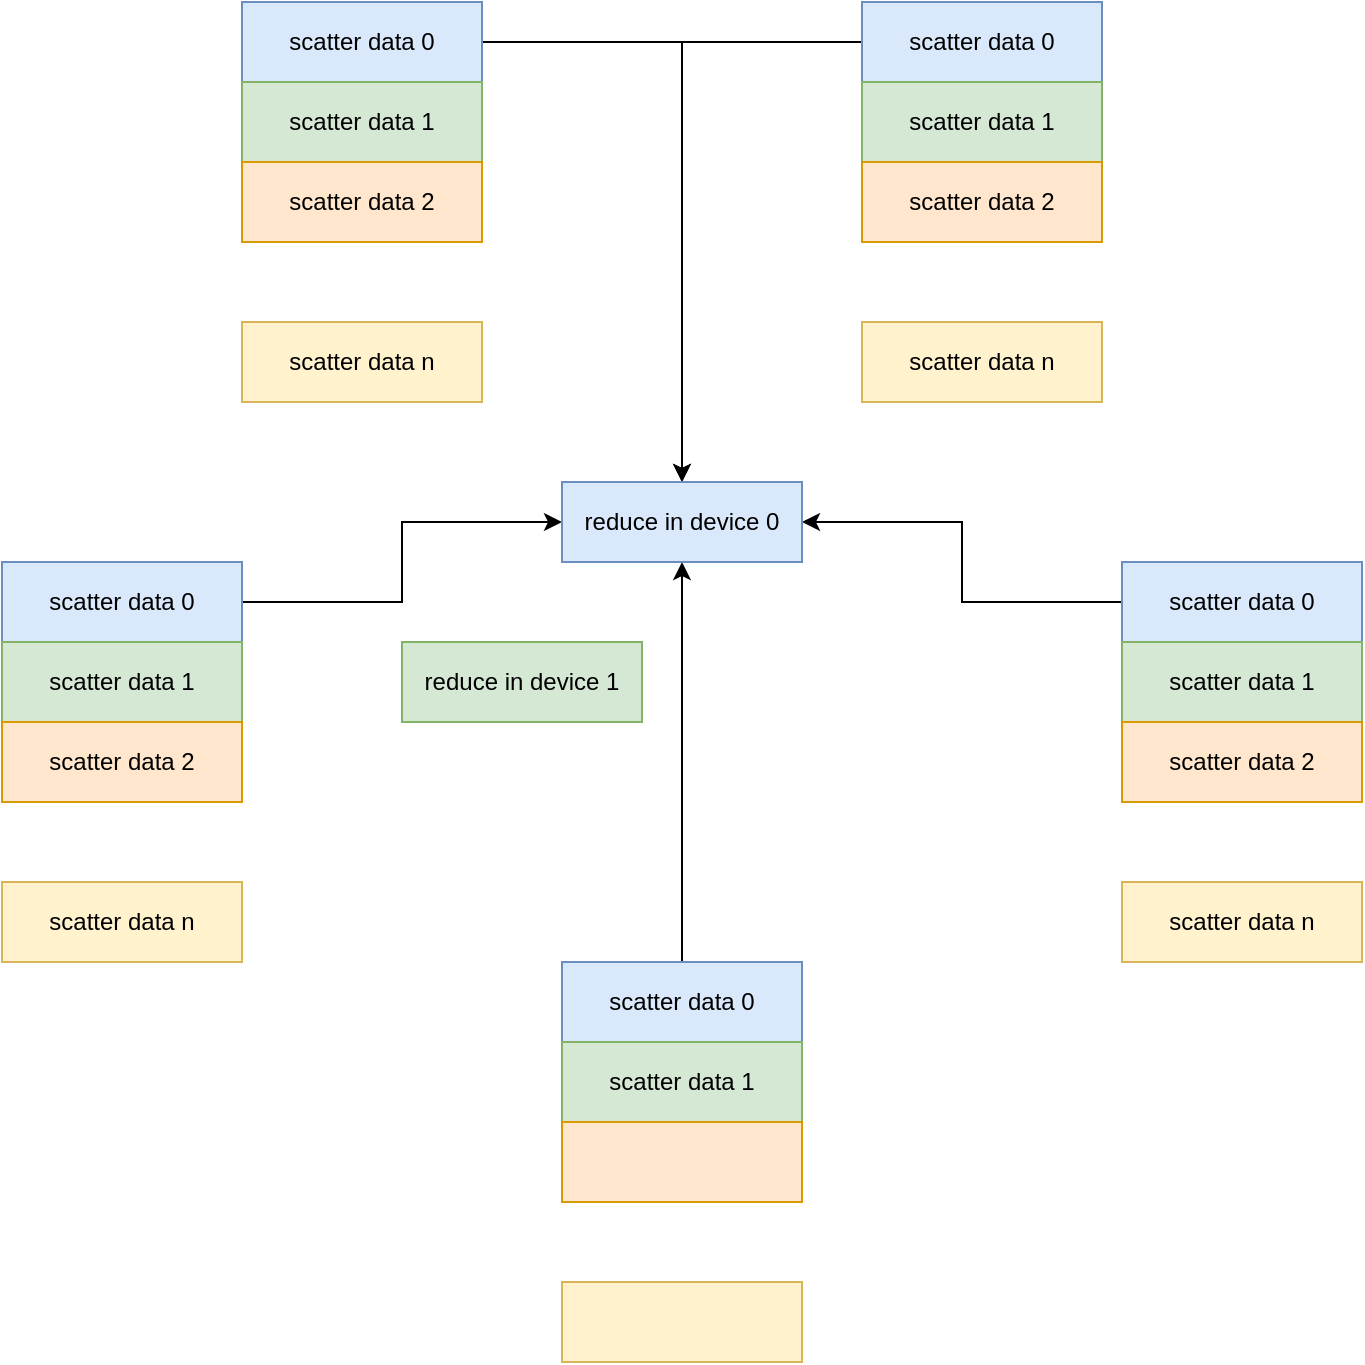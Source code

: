 <mxfile version="21.0.1" type="github">
  <diagram name="Page-1" id="1u-XlS-1TwlKqB4WMjXx">
    <mxGraphModel dx="2074" dy="1156" grid="1" gridSize="10" guides="1" tooltips="1" connect="1" arrows="1" fold="1" page="1" pageScale="1" pageWidth="850" pageHeight="1100" math="0" shadow="0">
      <root>
        <mxCell id="0" />
        <mxCell id="1" parent="0" />
        <mxCell id="Krj4glPaJD5Z8vnVgKWG-23" value="" style="edgeStyle=orthogonalEdgeStyle;rounded=0;orthogonalLoop=1;jettySize=auto;html=1;exitX=1;exitY=0.5;exitDx=0;exitDy=0;" edge="1" parent="1" source="Krj4glPaJD5Z8vnVgKWG-1" target="Krj4glPaJD5Z8vnVgKWG-21">
          <mxGeometry relative="1" as="geometry" />
        </mxCell>
        <mxCell id="Krj4glPaJD5Z8vnVgKWG-1" value="scatter data 0" style="rounded=0;whiteSpace=wrap;html=1;fillColor=#dae8fc;strokeColor=#6c8ebf;" vertex="1" parent="1">
          <mxGeometry x="160" y="320" width="120" height="40" as="geometry" />
        </mxCell>
        <mxCell id="Krj4glPaJD5Z8vnVgKWG-2" value="scatter data 1" style="rounded=0;whiteSpace=wrap;html=1;fillColor=#d5e8d4;strokeColor=#82b366;" vertex="1" parent="1">
          <mxGeometry x="160" y="360" width="120" height="40" as="geometry" />
        </mxCell>
        <mxCell id="Krj4glPaJD5Z8vnVgKWG-3" value="scatter data 2" style="rounded=0;whiteSpace=wrap;html=1;fillColor=#ffe6cc;strokeColor=#d79b00;" vertex="1" parent="1">
          <mxGeometry x="160" y="400" width="120" height="40" as="geometry" />
        </mxCell>
        <mxCell id="Krj4glPaJD5Z8vnVgKWG-4" value="scatter data n" style="rounded=0;whiteSpace=wrap;html=1;fillColor=#fff2cc;strokeColor=#d6b656;" vertex="1" parent="1">
          <mxGeometry x="160" y="480" width="120" height="40" as="geometry" />
        </mxCell>
        <mxCell id="Krj4glPaJD5Z8vnVgKWG-24" value="" style="edgeStyle=orthogonalEdgeStyle;rounded=0;orthogonalLoop=1;jettySize=auto;html=1;" edge="1" parent="1" source="Krj4glPaJD5Z8vnVgKWG-5" target="Krj4glPaJD5Z8vnVgKWG-21">
          <mxGeometry relative="1" as="geometry" />
        </mxCell>
        <mxCell id="Krj4glPaJD5Z8vnVgKWG-5" value="scatter data 0" style="rounded=0;whiteSpace=wrap;html=1;fillColor=#dae8fc;strokeColor=#6c8ebf;" vertex="1" parent="1">
          <mxGeometry x="470" y="320" width="120" height="40" as="geometry" />
        </mxCell>
        <mxCell id="Krj4glPaJD5Z8vnVgKWG-6" value="scatter data 1" style="rounded=0;whiteSpace=wrap;html=1;fillColor=#d5e8d4;strokeColor=#82b366;" vertex="1" parent="1">
          <mxGeometry x="470" y="360" width="120" height="40" as="geometry" />
        </mxCell>
        <mxCell id="Krj4glPaJD5Z8vnVgKWG-7" value="scatter data 2" style="rounded=0;whiteSpace=wrap;html=1;fillColor=#ffe6cc;strokeColor=#d79b00;" vertex="1" parent="1">
          <mxGeometry x="470" y="400" width="120" height="40" as="geometry" />
        </mxCell>
        <mxCell id="Krj4glPaJD5Z8vnVgKWG-8" value="scatter data n" style="rounded=0;whiteSpace=wrap;html=1;fillColor=#fff2cc;strokeColor=#d6b656;" vertex="1" parent="1">
          <mxGeometry x="470" y="480" width="120" height="40" as="geometry" />
        </mxCell>
        <mxCell id="Krj4glPaJD5Z8vnVgKWG-27" value="" style="edgeStyle=orthogonalEdgeStyle;rounded=0;orthogonalLoop=1;jettySize=auto;html=1;entryX=1;entryY=0.5;entryDx=0;entryDy=0;" edge="1" parent="1" source="Krj4glPaJD5Z8vnVgKWG-9" target="Krj4glPaJD5Z8vnVgKWG-21">
          <mxGeometry relative="1" as="geometry" />
        </mxCell>
        <mxCell id="Krj4glPaJD5Z8vnVgKWG-9" value="scatter data 0" style="rounded=0;whiteSpace=wrap;html=1;fillColor=#dae8fc;strokeColor=#6c8ebf;" vertex="1" parent="1">
          <mxGeometry x="600" y="600" width="120" height="40" as="geometry" />
        </mxCell>
        <mxCell id="Krj4glPaJD5Z8vnVgKWG-10" value="scatter data 1" style="rounded=0;whiteSpace=wrap;html=1;fillColor=#d5e8d4;strokeColor=#82b366;" vertex="1" parent="1">
          <mxGeometry x="600" y="640" width="120" height="40" as="geometry" />
        </mxCell>
        <mxCell id="Krj4glPaJD5Z8vnVgKWG-11" value="scatter data 2" style="rounded=0;whiteSpace=wrap;html=1;fillColor=#ffe6cc;strokeColor=#d79b00;" vertex="1" parent="1">
          <mxGeometry x="600" y="680" width="120" height="40" as="geometry" />
        </mxCell>
        <mxCell id="Krj4glPaJD5Z8vnVgKWG-12" value="scatter data n" style="rounded=0;whiteSpace=wrap;html=1;fillColor=#fff2cc;strokeColor=#d6b656;" vertex="1" parent="1">
          <mxGeometry x="600" y="760" width="120" height="40" as="geometry" />
        </mxCell>
        <mxCell id="Krj4glPaJD5Z8vnVgKWG-25" value="" style="edgeStyle=orthogonalEdgeStyle;rounded=0;orthogonalLoop=1;jettySize=auto;html=1;" edge="1" parent="1" source="Krj4glPaJD5Z8vnVgKWG-13" target="Krj4glPaJD5Z8vnVgKWG-21">
          <mxGeometry relative="1" as="geometry" />
        </mxCell>
        <mxCell id="Krj4glPaJD5Z8vnVgKWG-13" value="scatter data 0" style="rounded=0;whiteSpace=wrap;html=1;fillColor=#dae8fc;strokeColor=#6c8ebf;" vertex="1" parent="1">
          <mxGeometry x="40" y="600" width="120" height="40" as="geometry" />
        </mxCell>
        <mxCell id="Krj4glPaJD5Z8vnVgKWG-14" value="scatter data 1" style="rounded=0;whiteSpace=wrap;html=1;fillColor=#d5e8d4;strokeColor=#82b366;" vertex="1" parent="1">
          <mxGeometry x="40" y="640" width="120" height="40" as="geometry" />
        </mxCell>
        <mxCell id="Krj4glPaJD5Z8vnVgKWG-15" value="scatter data 2" style="rounded=0;whiteSpace=wrap;html=1;fillColor=#ffe6cc;strokeColor=#d79b00;" vertex="1" parent="1">
          <mxGeometry x="40" y="680" width="120" height="40" as="geometry" />
        </mxCell>
        <mxCell id="Krj4glPaJD5Z8vnVgKWG-16" value="scatter data n" style="rounded=0;whiteSpace=wrap;html=1;fillColor=#fff2cc;strokeColor=#d6b656;" vertex="1" parent="1">
          <mxGeometry x="40" y="760" width="120" height="40" as="geometry" />
        </mxCell>
        <mxCell id="Krj4glPaJD5Z8vnVgKWG-26" value="" style="edgeStyle=orthogonalEdgeStyle;rounded=0;orthogonalLoop=1;jettySize=auto;html=1;" edge="1" parent="1" source="Krj4glPaJD5Z8vnVgKWG-17" target="Krj4glPaJD5Z8vnVgKWG-21">
          <mxGeometry relative="1" as="geometry" />
        </mxCell>
        <mxCell id="Krj4glPaJD5Z8vnVgKWG-17" value="scatter data 0" style="rounded=0;whiteSpace=wrap;html=1;fillColor=#dae8fc;strokeColor=#6c8ebf;" vertex="1" parent="1">
          <mxGeometry x="320" y="800" width="120" height="40" as="geometry" />
        </mxCell>
        <mxCell id="Krj4glPaJD5Z8vnVgKWG-18" value="scatter data 1" style="rounded=0;whiteSpace=wrap;html=1;fillColor=#d5e8d4;strokeColor=#82b366;" vertex="1" parent="1">
          <mxGeometry x="320" y="840" width="120" height="40" as="geometry" />
        </mxCell>
        <mxCell id="Krj4glPaJD5Z8vnVgKWG-19" value="" style="rounded=0;whiteSpace=wrap;html=1;fillColor=#ffe6cc;strokeColor=#d79b00;" vertex="1" parent="1">
          <mxGeometry x="320" y="880" width="120" height="40" as="geometry" />
        </mxCell>
        <mxCell id="Krj4glPaJD5Z8vnVgKWG-20" value="" style="rounded=0;whiteSpace=wrap;html=1;fillColor=#fff2cc;strokeColor=#d6b656;" vertex="1" parent="1">
          <mxGeometry x="320" y="960" width="120" height="40" as="geometry" />
        </mxCell>
        <mxCell id="Krj4glPaJD5Z8vnVgKWG-21" value="reduce in device 0" style="rounded=0;whiteSpace=wrap;html=1;fillColor=#dae8fc;strokeColor=#6c8ebf;" vertex="1" parent="1">
          <mxGeometry x="320" y="560" width="120" height="40" as="geometry" />
        </mxCell>
        <mxCell id="Krj4glPaJD5Z8vnVgKWG-22" value="reduce in device 1" style="rounded=0;whiteSpace=wrap;html=1;fillColor=#d5e8d4;strokeColor=#82b366;" vertex="1" parent="1">
          <mxGeometry x="240" y="640" width="120" height="40" as="geometry" />
        </mxCell>
      </root>
    </mxGraphModel>
  </diagram>
</mxfile>
